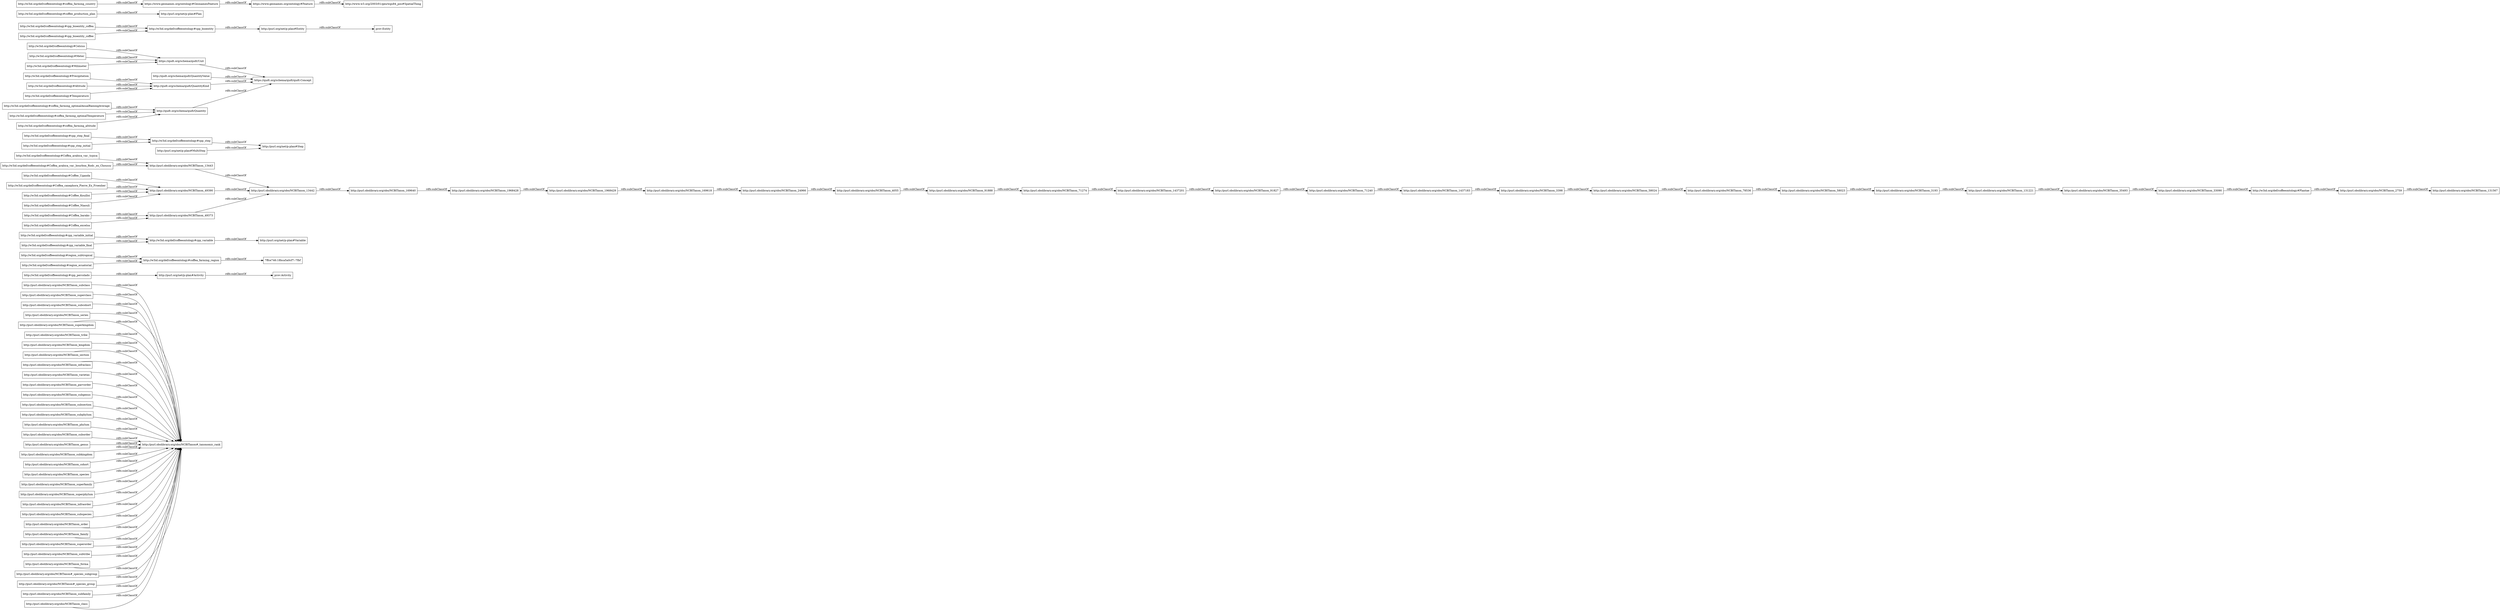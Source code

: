 digraph ar2dtool_diagram { 
rankdir=LR;
size="1000"
node [shape = rectangle, color="black"]; "http://purl.obolibrary.org/obo/NCBITaxon_subclass" "http://w3id.org/def/coffeeontology#cpp_percolado" "7ffce746:18bca5a0cf7:-7fbf" "http://w3id.org/def/coffeeontology#cpp_variable_initial" "http://purl.obolibrary.org/obo/NCBITaxon_169640" "http://purl.obolibrary.org/obo/NCBITaxon_91827" "http://w3id.org/def/coffeeontology#cpp_step_final" "http://purl.obolibrary.org/obo/NCBITaxon_superclass" "http://purl.obolibrary.org/obo/NCBITaxon_subcohort" "http://w3id.org/def/coffeeontology#coffea_farming_optimalAnualRainingAverage" "http://w3id.org/def/coffeeontology#cpp_bioentity_coffea" "http://purl.obolibrary.org/obo/NCBITaxon_169618" "http://purl.obolibrary.org/obo/NCBITaxon_71274" "http://purl.obolibrary.org/obo/NCBITaxon_series" "prov:Activity" "http://purl.obolibrary.org/obo/NCBITaxon_superkingdom" "http://w3id.org/def/coffeeontology#Coffee_Uganda" "http://w3id.org/def/coffeeontology#coffee_production_plan" "http://purl.obolibrary.org/obo/NCBITaxon_91888" "http://purl.org/net/p-plan#Entity" "http://purl.obolibrary.org/obo/NCBITaxon_71240" "http://w3id.org/def/coffeeontology#Coffea_barako" "http://purl.obolibrary.org/obo/NCBITaxon_13443" "http://purl.obolibrary.org/obo/NCBITaxon_58023" "http://purl.obolibrary.org/obo/NCBITaxon_tribe" "http://purl.obolibrary.org/obo/NCBITaxon_kingdom" "http://purl.obolibrary.org/obo/NCBITaxon_3193" "http://purl.obolibrary.org/obo/NCBITaxon_section" "http://w3id.org/def/coffeeontology#cpp_variable_final" "http://w3id.org/def/coffeeontology#Precipitation" "http://purl.obolibrary.org/obo/NCBITaxon_infraclass" "http://purl.obolibrary.org/obo/NCBITaxon_varietas" "http://purl.obolibrary.org/obo/NCBITaxon_35493" "http://w3id.org/def/coffeeontology#Altitude" "http://w3id.org/def/coffeeontology#region_subtropical" "http://purl.org/net/p-plan#MultiStep" "http://purl.obolibrary.org/obo/NCBITaxon_4055" "http://purl.obolibrary.org/obo/NCBITaxon_parvorder" "http://w3id.org/def/coffeeontology#Temperature" "http://purl.obolibrary.org/obo/NCBITaxon_subgenus" "http://w3id.org/def/coffeeontology#coffea_farming_optimalTemperature" "http://qudt.org/schema/qudt/QuantityValue" "http://w3id.org/def/coffeeontology#cpp_bioentity_coffee" "http://purl.obolibrary.org/obo/NCBITaxon_1437201" "http://w3id.org/def/coffeeontology#Celsius" "http://purl.obolibrary.org/obo/NCBITaxon_131221" "https://www.geonames.org/ontology#GeonamesFeature" "http://w3id.org/def/coffeeontology#Coffea_canephora_Pierre_Ex_Froenher" "http://w3id.org/def/coffeeontology#Coffea_arabica_var._typica" "http://w3id.org/def/coffeeontology#cpp_bioentity" "http://purl.obolibrary.org/obo/NCBITaxon_3398" "http://w3id.org/def/coffeeontology#cpp_step" "http://qudt.org/schema/qudt/Quantity" "http://purl.obolibrary.org/obo/NCBITaxon_subsection" "http://purl.obolibrary.org/obo/NCBITaxon_subphylum" "http://w3id.org/def/coffeeontology#Coffee_Kouilloi" "http://w3id.org/def/coffeeontology#Coffee_Niaouli" "http://w3id.org/def/coffeeontology#Coffea_arabica_var._bourbon_Rodr._ex_Choussy" "http://purl.obolibrary.org/obo/NCBITaxon_24966" "http://purl.obolibrary.org/obo/NCBITaxon_phylum" "http://purl.obolibrary.org/obo/NCBITaxon_1968429" "http://purl.obolibrary.org/obo/NCBITaxon_13442" "http://www.w3.org/2003/01/geo/wgs84_pos#SpatialThing" "http://w3id.org/def/coffeeontology#region_ecuatorial" "http://w3id.org/def/coffeeontology#Meter" "http://purl.obolibrary.org/obo/NCBITaxon_suborder" "http://purl.obolibrary.org/obo/NCBITaxon_genus" "http://purl.obolibrary.org/obo/NCBITaxon_subkingdom" "http://w3id.org/def/coffeeontology#Milimeter" "http://w3id.org/def/coffeeontology#Coffea_excelsa" "http://purl.obolibrary.org/obo/NCBITaxon_1437183" "http://w3id.org/def/coffeeontology#coffea_farming_country" "https://qudt.org/schema/qudt/Unit" "http://purl.obolibrary.org/obo/NCBITaxon_131567" "http://purl.org/net/p-plan#Variable" "http://purl.obolibrary.org/obo/NCBITaxon_cohort" "http://qudt.org/schema/qudt/QuantityKind" "http://purl.org/net/p-plan#Step" "http://purl.obolibrary.org/obo/NCBITaxon_33090" "http://purl.obolibrary.org/obo/NCBITaxon_78536" "http://purl.obolibrary.org/obo/NCBITaxon_species" "http://w3id.org/def/coffeeontology#coffea_farming_region" "http://purl.obolibrary.org/obo/NCBITaxon#_taxonomic_rank" "http://purl.obolibrary.org/obo/NCBITaxon_superfamily" "http://purl.obolibrary.org/obo/NCBITaxon_superphylum" "http://purl.obolibrary.org/obo/NCBITaxon_infraorder" "http://purl.org/net/p-plan#Activity" "http://purl.obolibrary.org/obo/NCBITaxon_49390" "http://purl.obolibrary.org/obo/NCBITaxon_subspecies" "http://purl.obolibrary.org/obo/NCBITaxon_49373" "http://purl.obolibrary.org/obo/NCBITaxon_58024" "http://w3id.org/def/coffeeontology#Plantae" "http://purl.obolibrary.org/obo/NCBITaxon_order" "http://purl.obolibrary.org/obo/NCBITaxon_2759" "http://purl.obolibrary.org/obo/NCBITaxon_family" "http://purl.obolibrary.org/obo/NCBITaxon_superorder" "http://purl.obolibrary.org/obo/NCBITaxon_subtribe" "http://purl.obolibrary.org/obo/NCBITaxon_forma" "http://purl.obolibrary.org/obo/NCBITaxon#_species_subgroup" "http://purl.obolibrary.org/obo/NCBITaxon#_species_group" "http://w3id.org/def/coffeeontology#cpp_variable" "http://w3id.org/def/coffeeontology#coffea_farming_altitude" "http://purl.org/net/p-plan#Plan" "http://purl.obolibrary.org/obo/NCBITaxon_subfamily" "http://purl.obolibrary.org/obo/NCBITaxon_1968428" "prov:Entity" "https://qudt.org/schema/qudt/qudt:Concept" "http://w3id.org/def/coffeeontology#cpp_step_initial" "https://www.geonames.org/ontology#Feature" "http://purl.obolibrary.org/obo/NCBITaxon_class" ; /*classes style*/
	"http://purl.obolibrary.org/obo/NCBITaxon_24966" -> "http://purl.obolibrary.org/obo/NCBITaxon_4055" [ label = "rdfs:subClassOf" ];
	"http://w3id.org/def/coffeeontology#cpp_variable" -> "http://purl.org/net/p-plan#Variable" [ label = "rdfs:subClassOf" ];
	"http://purl.obolibrary.org/obo/NCBITaxon_131221" -> "http://purl.obolibrary.org/obo/NCBITaxon_35493" [ label = "rdfs:subClassOf" ];
	"http://purl.obolibrary.org/obo/NCBITaxon_superfamily" -> "http://purl.obolibrary.org/obo/NCBITaxon#_taxonomic_rank" [ label = "rdfs:subClassOf" ];
	"http://purl.obolibrary.org/obo/NCBITaxon_58024" -> "http://purl.obolibrary.org/obo/NCBITaxon_78536" [ label = "rdfs:subClassOf" ];
	"http://w3id.org/def/coffeeontology#Milimeter" -> "https://qudt.org/schema/qudt/Unit" [ label = "rdfs:subClassOf" ];
	"http://w3id.org/def/coffeeontology#Coffea_arabica_var._bourbon_Rodr._ex_Choussy" -> "http://purl.obolibrary.org/obo/NCBITaxon_13443" [ label = "rdfs:subClassOf" ];
	"http://purl.obolibrary.org/obo/NCBITaxon_91827" -> "http://purl.obolibrary.org/obo/NCBITaxon_71240" [ label = "rdfs:subClassOf" ];
	"http://purl.obolibrary.org/obo/NCBITaxon_4055" -> "http://purl.obolibrary.org/obo/NCBITaxon_91888" [ label = "rdfs:subClassOf" ];
	"http://purl.obolibrary.org/obo/NCBITaxon_genus" -> "http://purl.obolibrary.org/obo/NCBITaxon#_taxonomic_rank" [ label = "rdfs:subClassOf" ];
	"http://w3id.org/def/coffeeontology#cpp_bioentity_coffee" -> "http://w3id.org/def/coffeeontology#cpp_bioentity" [ label = "rdfs:subClassOf" ];
	"http://purl.obolibrary.org/obo/NCBITaxon_species" -> "http://purl.obolibrary.org/obo/NCBITaxon#_taxonomic_rank" [ label = "rdfs:subClassOf" ];
	"http://purl.obolibrary.org/obo/NCBITaxon_series" -> "http://purl.obolibrary.org/obo/NCBITaxon#_taxonomic_rank" [ label = "rdfs:subClassOf" ];
	"http://purl.obolibrary.org/obo/NCBITaxon_subkingdom" -> "http://purl.obolibrary.org/obo/NCBITaxon#_taxonomic_rank" [ label = "rdfs:subClassOf" ];
	"http://purl.obolibrary.org/obo/NCBITaxon_91888" -> "http://purl.obolibrary.org/obo/NCBITaxon_71274" [ label = "rdfs:subClassOf" ];
	"http://purl.obolibrary.org/obo/NCBITaxon_kingdom" -> "http://purl.obolibrary.org/obo/NCBITaxon#_taxonomic_rank" [ label = "rdfs:subClassOf" ];
	"http://purl.obolibrary.org/obo/NCBITaxon_subphylum" -> "http://purl.obolibrary.org/obo/NCBITaxon#_taxonomic_rank" [ label = "rdfs:subClassOf" ];
	"http://w3id.org/def/coffeeontology#Altitude" -> "http://qudt.org/schema/qudt/QuantityKind" [ label = "rdfs:subClassOf" ];
	"http://purl.obolibrary.org/obo/NCBITaxon_169618" -> "http://purl.obolibrary.org/obo/NCBITaxon_24966" [ label = "rdfs:subClassOf" ];
	"http://purl.obolibrary.org/obo/NCBITaxon_subsection" -> "http://purl.obolibrary.org/obo/NCBITaxon#_taxonomic_rank" [ label = "rdfs:subClassOf" ];
	"http://purl.obolibrary.org/obo/NCBITaxon_subclass" -> "http://purl.obolibrary.org/obo/NCBITaxon#_taxonomic_rank" [ label = "rdfs:subClassOf" ];
	"http://purl.obolibrary.org/obo/NCBITaxon_58023" -> "http://purl.obolibrary.org/obo/NCBITaxon_3193" [ label = "rdfs:subClassOf" ];
	"http://purl.obolibrary.org/obo/NCBITaxon_78536" -> "http://purl.obolibrary.org/obo/NCBITaxon_58023" [ label = "rdfs:subClassOf" ];
	"http://purl.obolibrary.org/obo/NCBITaxon_tribe" -> "http://purl.obolibrary.org/obo/NCBITaxon#_taxonomic_rank" [ label = "rdfs:subClassOf" ];
	"http://purl.obolibrary.org/obo/NCBITaxon_169640" -> "http://purl.obolibrary.org/obo/NCBITaxon_1968428" [ label = "rdfs:subClassOf" ];
	"http://purl.org/net/p-plan#Entity" -> "prov:Entity" [ label = "rdfs:subClassOf" ];
	"http://purl.obolibrary.org/obo/NCBITaxon_1437201" -> "http://purl.obolibrary.org/obo/NCBITaxon_91827" [ label = "rdfs:subClassOf" ];
	"http://purl.obolibrary.org/obo/NCBITaxon_1968429" -> "http://purl.obolibrary.org/obo/NCBITaxon_169618" [ label = "rdfs:subClassOf" ];
	"https://www.geonames.org/ontology#GeonamesFeature" -> "https://www.geonames.org/ontology#Feature" [ label = "rdfs:subClassOf" ];
	"http://purl.obolibrary.org/obo/NCBITaxon_1437183" -> "http://purl.obolibrary.org/obo/NCBITaxon_3398" [ label = "rdfs:subClassOf" ];
	"http://qudt.org/schema/qudt/Quantity" -> "https://qudt.org/schema/qudt/qudt:Concept" [ label = "rdfs:subClassOf" ];
	"http://w3id.org/def/coffeeontology#coffea_farming_region" -> "7ffce746:18bca5a0cf7:-7fbf" [ label = "rdfs:subClassOf" ];
	"http://purl.obolibrary.org/obo/NCBITaxon_35493" -> "http://purl.obolibrary.org/obo/NCBITaxon_33090" [ label = "rdfs:subClassOf" ];
	"http://purl.org/net/p-plan#MultiStep" -> "http://purl.org/net/p-plan#Step" [ label = "rdfs:subClassOf" ];
	"http://purl.obolibrary.org/obo/NCBITaxon_71274" -> "http://purl.obolibrary.org/obo/NCBITaxon_1437201" [ label = "rdfs:subClassOf" ];
	"http://w3id.org/def/coffeeontology#Coffee_Uganda" -> "http://purl.obolibrary.org/obo/NCBITaxon_49390" [ label = "rdfs:subClassOf" ];
	"http://purl.obolibrary.org/obo/NCBITaxon_subspecies" -> "http://purl.obolibrary.org/obo/NCBITaxon#_taxonomic_rank" [ label = "rdfs:subClassOf" ];
	"http://w3id.org/def/coffeeontology#Meter" -> "https://qudt.org/schema/qudt/Unit" [ label = "rdfs:subClassOf" ];
	"http://purl.obolibrary.org/obo/NCBITaxon_2759" -> "http://purl.obolibrary.org/obo/NCBITaxon_131567" [ label = "rdfs:subClassOf" ];
	"http://purl.obolibrary.org/obo/NCBITaxon#_species_group" -> "http://purl.obolibrary.org/obo/NCBITaxon#_taxonomic_rank" [ label = "rdfs:subClassOf" ];
	"http://purl.obolibrary.org/obo/NCBITaxon_subgenus" -> "http://purl.obolibrary.org/obo/NCBITaxon#_taxonomic_rank" [ label = "rdfs:subClassOf" ];
	"http://w3id.org/def/coffeeontology#cpp_step" -> "http://purl.org/net/p-plan#Step" [ label = "rdfs:subClassOf" ];
	"http://purl.obolibrary.org/obo/NCBITaxon#_species_subgroup" -> "http://purl.obolibrary.org/obo/NCBITaxon#_taxonomic_rank" [ label = "rdfs:subClassOf" ];
	"http://purl.obolibrary.org/obo/NCBITaxon_71240" -> "http://purl.obolibrary.org/obo/NCBITaxon_1437183" [ label = "rdfs:subClassOf" ];
	"http://w3id.org/def/coffeeontology#cpp_bioentity" -> "http://purl.org/net/p-plan#Entity" [ label = "rdfs:subClassOf" ];
	"http://purl.obolibrary.org/obo/NCBITaxon_1968428" -> "http://purl.obolibrary.org/obo/NCBITaxon_1968429" [ label = "rdfs:subClassOf" ];
	"http://w3id.org/def/coffeeontology#Coffea_excelsa" -> "http://purl.obolibrary.org/obo/NCBITaxon_49373" [ label = "rdfs:subClassOf" ];
	"http://w3id.org/def/coffeeontology#coffea_farming_optimalAnualRainingAverage" -> "http://qudt.org/schema/qudt/Quantity" [ label = "rdfs:subClassOf" ];
	"https://qudt.org/schema/qudt/Unit" -> "https://qudt.org/schema/qudt/qudt:Concept" [ label = "rdfs:subClassOf" ];
	"http://purl.obolibrary.org/obo/NCBITaxon_family" -> "http://purl.obolibrary.org/obo/NCBITaxon#_taxonomic_rank" [ label = "rdfs:subClassOf" ];
	"http://w3id.org/def/coffeeontology#Precipitation" -> "http://qudt.org/schema/qudt/QuantityKind" [ label = "rdfs:subClassOf" ];
	"http://qudt.org/schema/qudt/QuantityKind" -> "https://qudt.org/schema/qudt/qudt:Concept" [ label = "rdfs:subClassOf" ];
	"http://purl.obolibrary.org/obo/NCBITaxon_subtribe" -> "http://purl.obolibrary.org/obo/NCBITaxon#_taxonomic_rank" [ label = "rdfs:subClassOf" ];
	"http://w3id.org/def/coffeeontology#cpp_percolado" -> "http://purl.org/net/p-plan#Activity" [ label = "rdfs:subClassOf" ];
	"http://w3id.org/def/coffeeontology#Coffea_canephora_Pierre_Ex_Froenher" -> "http://purl.obolibrary.org/obo/NCBITaxon_49390" [ label = "rdfs:subClassOf" ];
	"http://purl.obolibrary.org/obo/NCBITaxon_49390" -> "http://purl.obolibrary.org/obo/NCBITaxon_13442" [ label = "rdfs:subClassOf" ];
	"http://qudt.org/schema/qudt/QuantityValue" -> "https://qudt.org/schema/qudt/qudt:Concept" [ label = "rdfs:subClassOf" ];
	"http://w3id.org/def/coffeeontology#coffea_farming_country" -> "https://www.geonames.org/ontology#GeonamesFeature" [ label = "rdfs:subClassOf" ];
	"http://purl.org/net/p-plan#Activity" -> "prov:Activity" [ label = "rdfs:subClassOf" ];
	"http://w3id.org/def/coffeeontology#cpp_variable_initial" -> "http://w3id.org/def/coffeeontology#cpp_variable" [ label = "rdfs:subClassOf" ];
	"http://w3id.org/def/coffeeontology#cpp_variable_final" -> "http://w3id.org/def/coffeeontology#cpp_variable" [ label = "rdfs:subClassOf" ];
	"http://purl.obolibrary.org/obo/NCBITaxon_infraorder" -> "http://purl.obolibrary.org/obo/NCBITaxon#_taxonomic_rank" [ label = "rdfs:subClassOf" ];
	"http://w3id.org/def/coffeeontology#Coffee_Kouilloi" -> "http://purl.obolibrary.org/obo/NCBITaxon_49390" [ label = "rdfs:subClassOf" ];
	"http://purl.obolibrary.org/obo/NCBITaxon_infraclass" -> "http://purl.obolibrary.org/obo/NCBITaxon#_taxonomic_rank" [ label = "rdfs:subClassOf" ];
	"http://w3id.org/def/coffeeontology#region_subtropical" -> "http://w3id.org/def/coffeeontology#coffea_farming_region" [ label = "rdfs:subClassOf" ];
	"http://purl.obolibrary.org/obo/NCBITaxon_13443" -> "http://purl.obolibrary.org/obo/NCBITaxon_13442" [ label = "rdfs:subClassOf" ];
	"http://w3id.org/def/coffeeontology#Coffea_barako" -> "http://purl.obolibrary.org/obo/NCBITaxon_49373" [ label = "rdfs:subClassOf" ];
	"https://www.geonames.org/ontology#Feature" -> "http://www.w3.org/2003/01/geo/wgs84_pos#SpatialThing" [ label = "rdfs:subClassOf" ];
	"http://purl.obolibrary.org/obo/NCBITaxon_superkingdom" -> "http://purl.obolibrary.org/obo/NCBITaxon#_taxonomic_rank" [ label = "rdfs:subClassOf" ];
	"http://w3id.org/def/coffeeontology#coffea_farming_optimalTemperature" -> "http://qudt.org/schema/qudt/Quantity" [ label = "rdfs:subClassOf" ];
	"http://purl.obolibrary.org/obo/NCBITaxon_superphylum" -> "http://purl.obolibrary.org/obo/NCBITaxon#_taxonomic_rank" [ label = "rdfs:subClassOf" ];
	"http://w3id.org/def/coffeeontology#coffea_farming_altitude" -> "http://qudt.org/schema/qudt/Quantity" [ label = "rdfs:subClassOf" ];
	"http://purl.obolibrary.org/obo/NCBITaxon_subfamily" -> "http://purl.obolibrary.org/obo/NCBITaxon#_taxonomic_rank" [ label = "rdfs:subClassOf" ];
	"http://purl.obolibrary.org/obo/NCBITaxon_cohort" -> "http://purl.obolibrary.org/obo/NCBITaxon#_taxonomic_rank" [ label = "rdfs:subClassOf" ];
	"http://purl.obolibrary.org/obo/NCBITaxon_3193" -> "http://purl.obolibrary.org/obo/NCBITaxon_131221" [ label = "rdfs:subClassOf" ];
	"http://w3id.org/def/coffeeontology#coffee_production_plan" -> "http://purl.org/net/p-plan#Plan" [ label = "rdfs:subClassOf" ];
	"http://purl.obolibrary.org/obo/NCBITaxon_superorder" -> "http://purl.obolibrary.org/obo/NCBITaxon#_taxonomic_rank" [ label = "rdfs:subClassOf" ];
	"http://w3id.org/def/coffeeontology#Coffee_Niaouli" -> "http://purl.obolibrary.org/obo/NCBITaxon_49390" [ label = "rdfs:subClassOf" ];
	"http://purl.obolibrary.org/obo/NCBITaxon_3398" -> "http://purl.obolibrary.org/obo/NCBITaxon_58024" [ label = "rdfs:subClassOf" ];
	"http://purl.obolibrary.org/obo/NCBITaxon_superclass" -> "http://purl.obolibrary.org/obo/NCBITaxon#_taxonomic_rank" [ label = "rdfs:subClassOf" ];
	"http://purl.obolibrary.org/obo/NCBITaxon_13442" -> "http://purl.obolibrary.org/obo/NCBITaxon_169640" [ label = "rdfs:subClassOf" ];
	"http://w3id.org/def/coffeeontology#cpp_bioentity_coffea" -> "http://w3id.org/def/coffeeontology#cpp_bioentity" [ label = "rdfs:subClassOf" ];
	"http://purl.obolibrary.org/obo/NCBITaxon_forma" -> "http://purl.obolibrary.org/obo/NCBITaxon#_taxonomic_rank" [ label = "rdfs:subClassOf" ];
	"http://w3id.org/def/coffeeontology#cpp_step_final" -> "http://w3id.org/def/coffeeontology#cpp_step" [ label = "rdfs:subClassOf" ];
	"http://purl.obolibrary.org/obo/NCBITaxon_order" -> "http://purl.obolibrary.org/obo/NCBITaxon#_taxonomic_rank" [ label = "rdfs:subClassOf" ];
	"http://w3id.org/def/coffeeontology#Temperature" -> "http://qudt.org/schema/qudt/QuantityKind" [ label = "rdfs:subClassOf" ];
	"http://purl.obolibrary.org/obo/NCBITaxon_suborder" -> "http://purl.obolibrary.org/obo/NCBITaxon#_taxonomic_rank" [ label = "rdfs:subClassOf" ];
	"http://w3id.org/def/coffeeontology#Plantae" -> "http://purl.obolibrary.org/obo/NCBITaxon_2759" [ label = "rdfs:subClassOf" ];
	"http://purl.obolibrary.org/obo/NCBITaxon_49373" -> "http://purl.obolibrary.org/obo/NCBITaxon_13442" [ label = "rdfs:subClassOf" ];
	"http://w3id.org/def/coffeeontology#Coffea_arabica_var._typica" -> "http://purl.obolibrary.org/obo/NCBITaxon_13443" [ label = "rdfs:subClassOf" ];
	"http://w3id.org/def/coffeeontology#Celsius" -> "https://qudt.org/schema/qudt/Unit" [ label = "rdfs:subClassOf" ];
	"http://purl.obolibrary.org/obo/NCBITaxon_class" -> "http://purl.obolibrary.org/obo/NCBITaxon#_taxonomic_rank" [ label = "rdfs:subClassOf" ];
	"http://purl.obolibrary.org/obo/NCBITaxon_parvorder" -> "http://purl.obolibrary.org/obo/NCBITaxon#_taxonomic_rank" [ label = "rdfs:subClassOf" ];
	"http://purl.obolibrary.org/obo/NCBITaxon_varietas" -> "http://purl.obolibrary.org/obo/NCBITaxon#_taxonomic_rank" [ label = "rdfs:subClassOf" ];
	"http://w3id.org/def/coffeeontology#cpp_step_initial" -> "http://w3id.org/def/coffeeontology#cpp_step" [ label = "rdfs:subClassOf" ];
	"http://purl.obolibrary.org/obo/NCBITaxon_phylum" -> "http://purl.obolibrary.org/obo/NCBITaxon#_taxonomic_rank" [ label = "rdfs:subClassOf" ];
	"http://purl.obolibrary.org/obo/NCBITaxon_33090" -> "http://w3id.org/def/coffeeontology#Plantae" [ label = "rdfs:subClassOf" ];
	"http://purl.obolibrary.org/obo/NCBITaxon_section" -> "http://purl.obolibrary.org/obo/NCBITaxon#_taxonomic_rank" [ label = "rdfs:subClassOf" ];
	"http://w3id.org/def/coffeeontology#region_ecuatorial" -> "http://w3id.org/def/coffeeontology#coffea_farming_region" [ label = "rdfs:subClassOf" ];
	"http://purl.obolibrary.org/obo/NCBITaxon_subcohort" -> "http://purl.obolibrary.org/obo/NCBITaxon#_taxonomic_rank" [ label = "rdfs:subClassOf" ];

}
